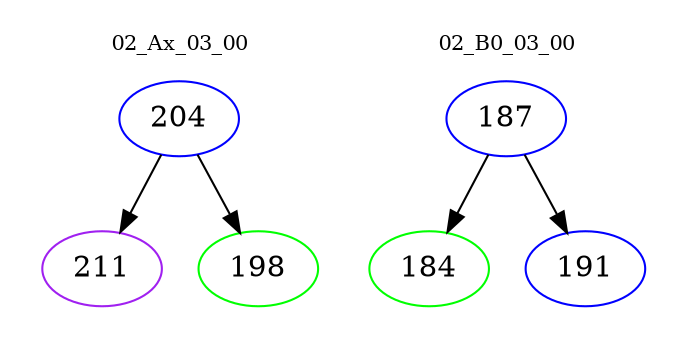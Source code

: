 digraph{
subgraph cluster_0 {
color = white
label = "02_Ax_03_00";
fontsize=10;
T0_204 [label="204", color="blue"]
T0_204 -> T0_211 [color="black"]
T0_211 [label="211", color="purple"]
T0_204 -> T0_198 [color="black"]
T0_198 [label="198", color="green"]
}
subgraph cluster_1 {
color = white
label = "02_B0_03_00";
fontsize=10;
T1_187 [label="187", color="blue"]
T1_187 -> T1_184 [color="black"]
T1_184 [label="184", color="green"]
T1_187 -> T1_191 [color="black"]
T1_191 [label="191", color="blue"]
}
}
